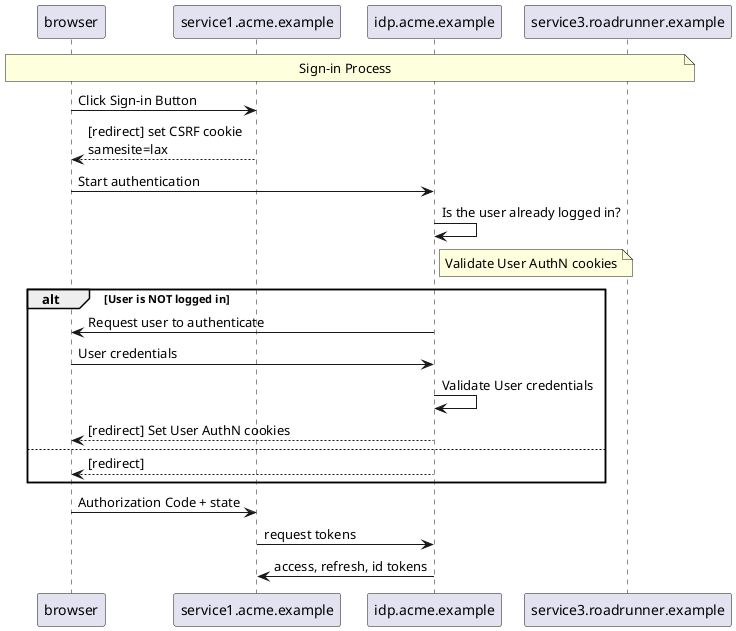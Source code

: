 @startuml
Participant "browser" as B
Participant "service1.acme.example" as RP1
Participant "idp.acme.example" as IDP
Participant "service3.roadrunner.example" as RP2

note across
Sign-in Process
end note

B->RP1: Click Sign-in Button
RP1-->B: [redirect] set CSRF cookie\nsamesite=lax
B->IDP: Start authentication
IDP->IDP: Is the user already logged in?
note right of IDP: Validate User AuthN cookies
alt User is NOT logged in
  IDP->B: Request user to authenticate
  B->IDP: User credentials
  IDP->IDP: Validate User credentials
  IDP-->B: [redirect] Set User AuthN cookies
else
  IDP-->B: [redirect]
end
B->RP1: Authorization Code + state
RP1->IDP: request tokens
IDP->RP1: access, refresh, id tokens
@enduml
